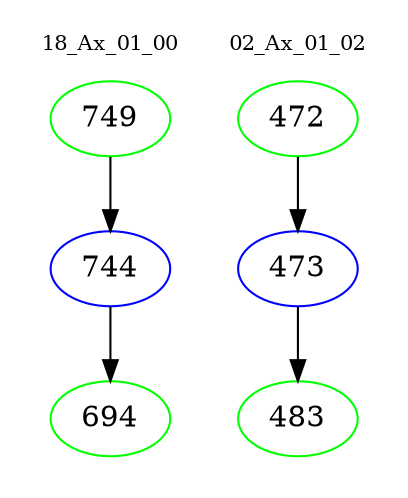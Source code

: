 digraph{
subgraph cluster_0 {
color = white
label = "18_Ax_01_00";
fontsize=10;
T0_749 [label="749", color="green"]
T0_749 -> T0_744 [color="black"]
T0_744 [label="744", color="blue"]
T0_744 -> T0_694 [color="black"]
T0_694 [label="694", color="green"]
}
subgraph cluster_1 {
color = white
label = "02_Ax_01_02";
fontsize=10;
T1_472 [label="472", color="green"]
T1_472 -> T1_473 [color="black"]
T1_473 [label="473", color="blue"]
T1_473 -> T1_483 [color="black"]
T1_483 [label="483", color="green"]
}
}
